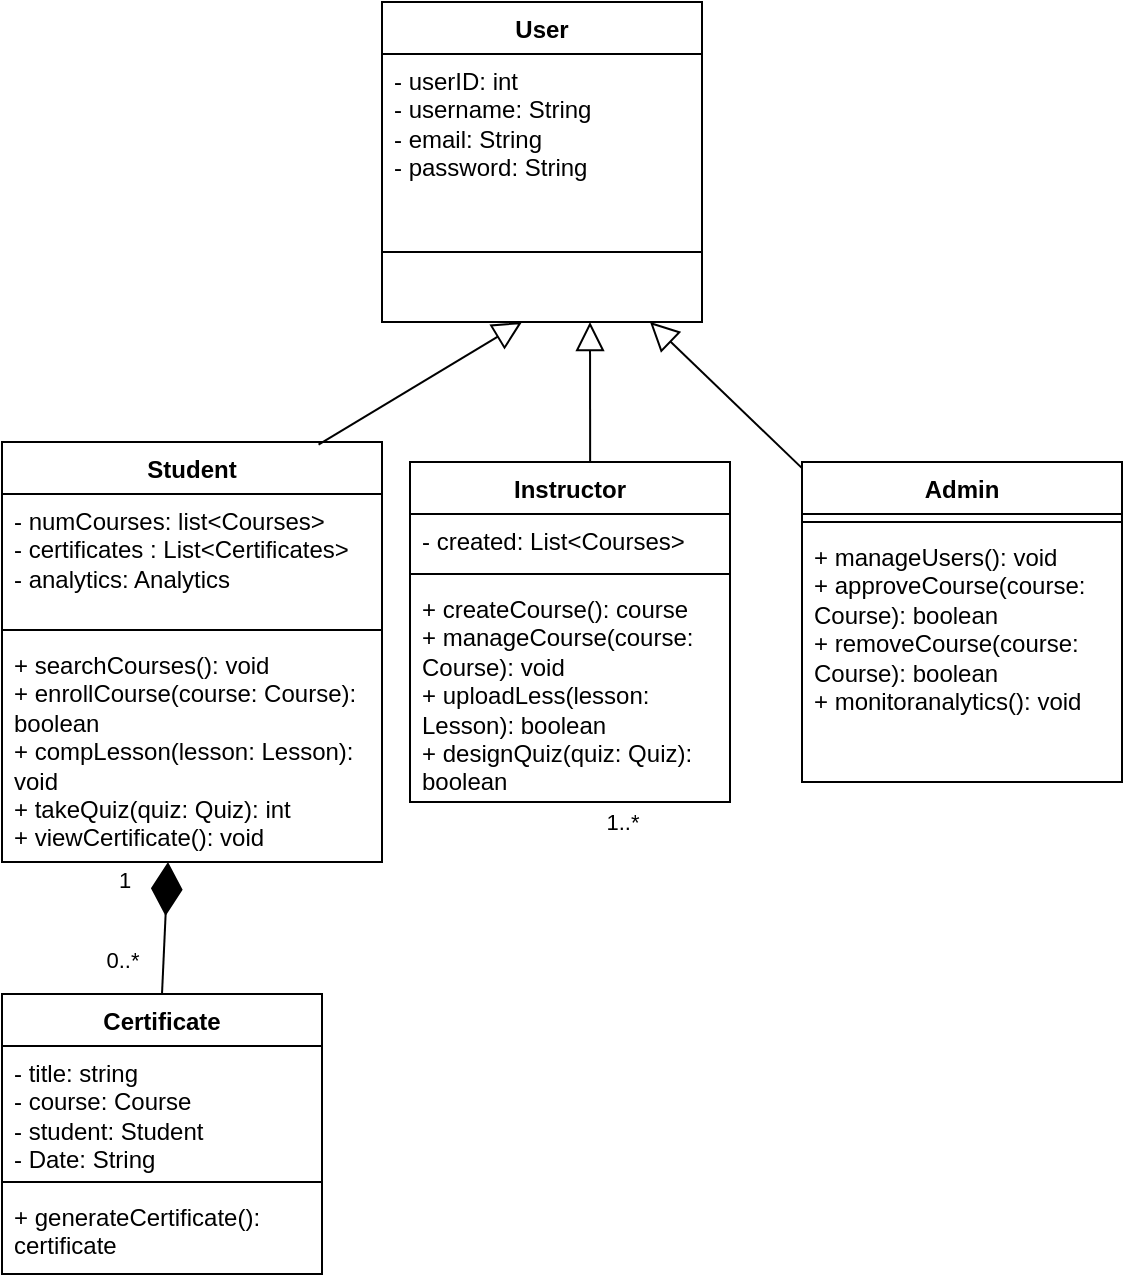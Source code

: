 <mxfile version="28.2.8">
  <diagram name="Page-1" id="X0aFFIe-9FwppzIhBLRY">
    <mxGraphModel dx="1058" dy="638" grid="1" gridSize="10" guides="1" tooltips="1" connect="1" arrows="1" fold="1" page="1" pageScale="1" pageWidth="827" pageHeight="1169" math="0" shadow="0">
      <root>
        <mxCell id="0" />
        <mxCell id="1" parent="0" />
        <mxCell id="P6GSWnGUx6Ecd1PjJs6E-1" value="User" style="swimlane;fontStyle=1;align=center;verticalAlign=top;childLayout=stackLayout;horizontal=1;startSize=26;horizontalStack=0;resizeParent=1;resizeParentMax=0;resizeLast=0;collapsible=1;marginBottom=0;whiteSpace=wrap;html=1;" parent="1" vertex="1">
          <mxGeometry x="320" y="60" width="160" height="160" as="geometry" />
        </mxCell>
        <mxCell id="P6GSWnGUx6Ecd1PjJs6E-2" value="- userID: int&lt;div&gt;- username: String&lt;/div&gt;&lt;div&gt;- email: String&lt;/div&gt;&lt;div&gt;- password: String&lt;/div&gt;&lt;div&gt;&lt;br&gt;&lt;/div&gt;" style="text;strokeColor=none;fillColor=none;align=left;verticalAlign=top;spacingLeft=4;spacingRight=4;overflow=hidden;rotatable=0;points=[[0,0.5],[1,0.5]];portConstraint=eastwest;whiteSpace=wrap;html=1;" parent="P6GSWnGUx6Ecd1PjJs6E-1" vertex="1">
          <mxGeometry y="26" width="160" height="64" as="geometry" />
        </mxCell>
        <mxCell id="P6GSWnGUx6Ecd1PjJs6E-3" value="" style="line;strokeWidth=1;fillColor=none;align=left;verticalAlign=middle;spacingTop=-1;spacingLeft=3;spacingRight=3;rotatable=0;labelPosition=right;points=[];portConstraint=eastwest;strokeColor=inherit;" parent="P6GSWnGUx6Ecd1PjJs6E-1" vertex="1">
          <mxGeometry y="90" width="160" height="70" as="geometry" />
        </mxCell>
        <mxCell id="1y9OC6EbJWMRVsJWlo8K-44" value="Student" style="swimlane;fontStyle=1;align=center;verticalAlign=top;childLayout=stackLayout;horizontal=1;startSize=26;horizontalStack=0;resizeParent=1;resizeParentMax=0;resizeLast=0;collapsible=1;marginBottom=0;whiteSpace=wrap;html=1;" vertex="1" parent="1">
          <mxGeometry x="130" y="280" width="190" height="210" as="geometry" />
        </mxCell>
        <mxCell id="1y9OC6EbJWMRVsJWlo8K-45" value="- numCourses: list&amp;lt;Courses&amp;gt;&lt;div&gt;- certificates : List&amp;lt;Certificates&amp;gt;&amp;nbsp;&lt;/div&gt;&lt;div&gt;- analytics: Analytics&lt;/div&gt;" style="text;strokeColor=none;fillColor=none;align=left;verticalAlign=top;spacingLeft=4;spacingRight=4;overflow=hidden;rotatable=0;points=[[0,0.5],[1,0.5]];portConstraint=eastwest;whiteSpace=wrap;html=1;" vertex="1" parent="1y9OC6EbJWMRVsJWlo8K-44">
          <mxGeometry y="26" width="190" height="64" as="geometry" />
        </mxCell>
        <mxCell id="1y9OC6EbJWMRVsJWlo8K-46" value="" style="line;strokeWidth=1;fillColor=none;align=left;verticalAlign=middle;spacingTop=-1;spacingLeft=3;spacingRight=3;rotatable=0;labelPosition=right;points=[];portConstraint=eastwest;strokeColor=inherit;" vertex="1" parent="1y9OC6EbJWMRVsJWlo8K-44">
          <mxGeometry y="90" width="190" height="8" as="geometry" />
        </mxCell>
        <mxCell id="1y9OC6EbJWMRVsJWlo8K-47" value="&lt;div&gt;+ searchCourses(): void&lt;/div&gt;+ enrollCourse(course: Course): boolean&lt;div&gt;+ compLesson(lesson: Lesson): void&lt;/div&gt;&lt;div&gt;+ takeQuiz(quiz: Quiz): int&lt;/div&gt;&lt;div&gt;+ viewCertificate(): void&lt;/div&gt;" style="text;strokeColor=none;fillColor=none;align=left;verticalAlign=top;spacingLeft=4;spacingRight=4;overflow=hidden;rotatable=0;points=[[0,0.5],[1,0.5]];portConstraint=eastwest;whiteSpace=wrap;html=1;" vertex="1" parent="1y9OC6EbJWMRVsJWlo8K-44">
          <mxGeometry y="98" width="190" height="112" as="geometry" />
        </mxCell>
        <mxCell id="1y9OC6EbJWMRVsJWlo8K-48" value="" style="endArrow=block;endFill=0;endSize=12;html=1;rounded=0;entryX=0.5;entryY=1;entryDx=0;entryDy=0;exitX=0.833;exitY=0.006;exitDx=0;exitDy=0;exitPerimeter=0;" edge="1" parent="1" source="1y9OC6EbJWMRVsJWlo8K-44">
          <mxGeometry width="160" relative="1" as="geometry">
            <mxPoint x="390" y="290" as="sourcePoint" />
            <mxPoint x="390" y="220" as="targetPoint" />
          </mxGeometry>
        </mxCell>
        <mxCell id="1y9OC6EbJWMRVsJWlo8K-49" value="Instructor" style="swimlane;fontStyle=1;align=center;verticalAlign=top;childLayout=stackLayout;horizontal=1;startSize=26;horizontalStack=0;resizeParent=1;resizeParentMax=0;resizeLast=0;collapsible=1;marginBottom=0;whiteSpace=wrap;html=1;" vertex="1" parent="1">
          <mxGeometry x="334" y="290" width="160" height="170" as="geometry" />
        </mxCell>
        <mxCell id="1y9OC6EbJWMRVsJWlo8K-50" value="- created: List&amp;lt;Courses&amp;gt;" style="text;strokeColor=none;fillColor=none;align=left;verticalAlign=top;spacingLeft=4;spacingRight=4;overflow=hidden;rotatable=0;points=[[0,0.5],[1,0.5]];portConstraint=eastwest;whiteSpace=wrap;html=1;" vertex="1" parent="1y9OC6EbJWMRVsJWlo8K-49">
          <mxGeometry y="26" width="160" height="26" as="geometry" />
        </mxCell>
        <mxCell id="1y9OC6EbJWMRVsJWlo8K-51" value="" style="line;strokeWidth=1;fillColor=none;align=left;verticalAlign=middle;spacingTop=-1;spacingLeft=3;spacingRight=3;rotatable=0;labelPosition=right;points=[];portConstraint=eastwest;strokeColor=inherit;" vertex="1" parent="1y9OC6EbJWMRVsJWlo8K-49">
          <mxGeometry y="52" width="160" height="8" as="geometry" />
        </mxCell>
        <mxCell id="1y9OC6EbJWMRVsJWlo8K-52" value="+ createCourse(): course&lt;div&gt;+ manageCourse(course: Course): void&lt;/div&gt;&lt;div&gt;+ uploadLess(lesson: Lesson): boolean&lt;/div&gt;&lt;div&gt;+ designQuiz(quiz: Quiz): boolean&lt;/div&gt;" style="text;strokeColor=none;fillColor=none;align=left;verticalAlign=top;spacingLeft=4;spacingRight=4;overflow=hidden;rotatable=0;points=[[0,0.5],[1,0.5]];portConstraint=eastwest;whiteSpace=wrap;html=1;" vertex="1" parent="1y9OC6EbJWMRVsJWlo8K-49">
          <mxGeometry y="60" width="160" height="110" as="geometry" />
        </mxCell>
        <mxCell id="1y9OC6EbJWMRVsJWlo8K-53" value="" style="endArrow=block;endFill=0;endSize=12;html=1;rounded=0;entryX=0.5;entryY=1;entryDx=0;entryDy=0;exitX=0.563;exitY=0;exitDx=0;exitDy=0;exitPerimeter=0;" edge="1" parent="1" source="1y9OC6EbJWMRVsJWlo8K-49">
          <mxGeometry width="160" relative="1" as="geometry">
            <mxPoint x="444" y="279" as="sourcePoint" />
            <mxPoint x="424" y="220" as="targetPoint" />
          </mxGeometry>
        </mxCell>
        <mxCell id="1y9OC6EbJWMRVsJWlo8K-54" value="" style="endArrow=block;endFill=0;endSize=12;html=1;rounded=0;" edge="1" parent="1" source="1y9OC6EbJWMRVsJWlo8K-56">
          <mxGeometry width="160" relative="1" as="geometry">
            <mxPoint x="604" y="290" as="sourcePoint" />
            <mxPoint x="454" y="220" as="targetPoint" />
          </mxGeometry>
        </mxCell>
        <mxCell id="1y9OC6EbJWMRVsJWlo8K-55" value="" style="endArrow=open;endFill=1;endSize=12;html=1;rounded=0;" edge="1" parent="1" target="1y9OC6EbJWMRVsJWlo8K-56">
          <mxGeometry width="160" relative="1" as="geometry">
            <mxPoint x="604" y="290" as="sourcePoint" />
            <mxPoint x="454" y="220" as="targetPoint" />
          </mxGeometry>
        </mxCell>
        <mxCell id="1y9OC6EbJWMRVsJWlo8K-56" value="Admin" style="swimlane;fontStyle=1;align=center;verticalAlign=top;childLayout=stackLayout;horizontal=1;startSize=26;horizontalStack=0;resizeParent=1;resizeParentMax=0;resizeLast=0;collapsible=1;marginBottom=0;whiteSpace=wrap;html=1;" vertex="1" parent="1">
          <mxGeometry x="530" y="290" width="160" height="160" as="geometry" />
        </mxCell>
        <mxCell id="1y9OC6EbJWMRVsJWlo8K-57" value="" style="line;strokeWidth=1;fillColor=none;align=left;verticalAlign=middle;spacingTop=-1;spacingLeft=3;spacingRight=3;rotatable=0;labelPosition=right;points=[];portConstraint=eastwest;strokeColor=inherit;" vertex="1" parent="1y9OC6EbJWMRVsJWlo8K-56">
          <mxGeometry y="26" width="160" height="8" as="geometry" />
        </mxCell>
        <mxCell id="1y9OC6EbJWMRVsJWlo8K-58" value="+ manageUsers(): void&lt;div&gt;+ approveCourse(course: Course): boolean&lt;/div&gt;&lt;div&gt;+ removeCourse(course: Course): boolean&lt;/div&gt;&lt;div&gt;+ monitoranalytics(): void&lt;/div&gt;" style="text;strokeColor=none;fillColor=none;align=left;verticalAlign=top;spacingLeft=4;spacingRight=4;overflow=hidden;rotatable=0;points=[[0,0.5],[1,0.5]];portConstraint=eastwest;whiteSpace=wrap;html=1;" vertex="1" parent="1y9OC6EbJWMRVsJWlo8K-56">
          <mxGeometry y="34" width="160" height="126" as="geometry" />
        </mxCell>
        <mxCell id="1y9OC6EbJWMRVsJWlo8K-59" value="1..*" style="edgeLabel;html=1;align=center;verticalAlign=middle;resizable=0;points=[];" vertex="1" connectable="0" parent="1">
          <mxGeometry x="440" y="470" as="geometry" />
        </mxCell>
        <mxCell id="1y9OC6EbJWMRVsJWlo8K-60" value="Certificate" style="swimlane;fontStyle=1;align=center;verticalAlign=top;childLayout=stackLayout;horizontal=1;startSize=26;horizontalStack=0;resizeParent=1;resizeParentMax=0;resizeLast=0;collapsible=1;marginBottom=0;whiteSpace=wrap;html=1;" vertex="1" parent="1">
          <mxGeometry x="130" y="556" width="160" height="140" as="geometry" />
        </mxCell>
        <mxCell id="1y9OC6EbJWMRVsJWlo8K-61" value="- title: string&lt;div&gt;- course: Course&lt;/div&gt;&lt;div&gt;- student: Student&lt;/div&gt;&lt;div&gt;- Date: String&lt;/div&gt;&lt;div&gt;&lt;br&gt;&lt;/div&gt;" style="text;strokeColor=none;fillColor=none;align=left;verticalAlign=top;spacingLeft=4;spacingRight=4;overflow=hidden;rotatable=0;points=[[0,0.5],[1,0.5]];portConstraint=eastwest;whiteSpace=wrap;html=1;" vertex="1" parent="1y9OC6EbJWMRVsJWlo8K-60">
          <mxGeometry y="26" width="160" height="64" as="geometry" />
        </mxCell>
        <mxCell id="1y9OC6EbJWMRVsJWlo8K-62" value="" style="line;strokeWidth=1;fillColor=none;align=left;verticalAlign=middle;spacingTop=-1;spacingLeft=3;spacingRight=3;rotatable=0;labelPosition=right;points=[];portConstraint=eastwest;strokeColor=inherit;" vertex="1" parent="1y9OC6EbJWMRVsJWlo8K-60">
          <mxGeometry y="90" width="160" height="8" as="geometry" />
        </mxCell>
        <mxCell id="1y9OC6EbJWMRVsJWlo8K-63" value="+ generateCertificate(): certificate" style="text;strokeColor=none;fillColor=none;align=left;verticalAlign=top;spacingLeft=4;spacingRight=4;overflow=hidden;rotatable=0;points=[[0,0.5],[1,0.5]];portConstraint=eastwest;whiteSpace=wrap;html=1;" vertex="1" parent="1y9OC6EbJWMRVsJWlo8K-60">
          <mxGeometry y="98" width="160" height="42" as="geometry" />
        </mxCell>
        <mxCell id="1y9OC6EbJWMRVsJWlo8K-64" value="" style="endArrow=diamondThin;endFill=1;endSize=24;html=1;rounded=0;exitX=0.5;exitY=0;exitDx=0;exitDy=0;entryX=0.438;entryY=1.035;entryDx=0;entryDy=0;entryPerimeter=0;" edge="1" parent="1" source="1y9OC6EbJWMRVsJWlo8K-60">
          <mxGeometry width="160" relative="1" as="geometry">
            <mxPoint x="170" y="496" as="sourcePoint" />
            <mxPoint x="213" y="490" as="targetPoint" />
          </mxGeometry>
        </mxCell>
        <mxCell id="1y9OC6EbJWMRVsJWlo8K-65" value="0..*" style="edgeLabel;html=1;align=center;verticalAlign=middle;resizable=0;points=[];" vertex="1" connectable="0" parent="1y9OC6EbJWMRVsJWlo8K-64">
          <mxGeometry x="-0.019" y="-3" relative="1" as="geometry">
            <mxPoint x="-25" y="15" as="offset" />
          </mxGeometry>
        </mxCell>
        <mxCell id="1y9OC6EbJWMRVsJWlo8K-66" value="1" style="edgeLabel;html=1;align=center;verticalAlign=middle;resizable=0;points=[];" vertex="1" connectable="0" parent="1y9OC6EbJWMRVsJWlo8K-64">
          <mxGeometry x="-0.088" relative="1" as="geometry">
            <mxPoint x="-21" y="-27" as="offset" />
          </mxGeometry>
        </mxCell>
      </root>
    </mxGraphModel>
  </diagram>
</mxfile>
